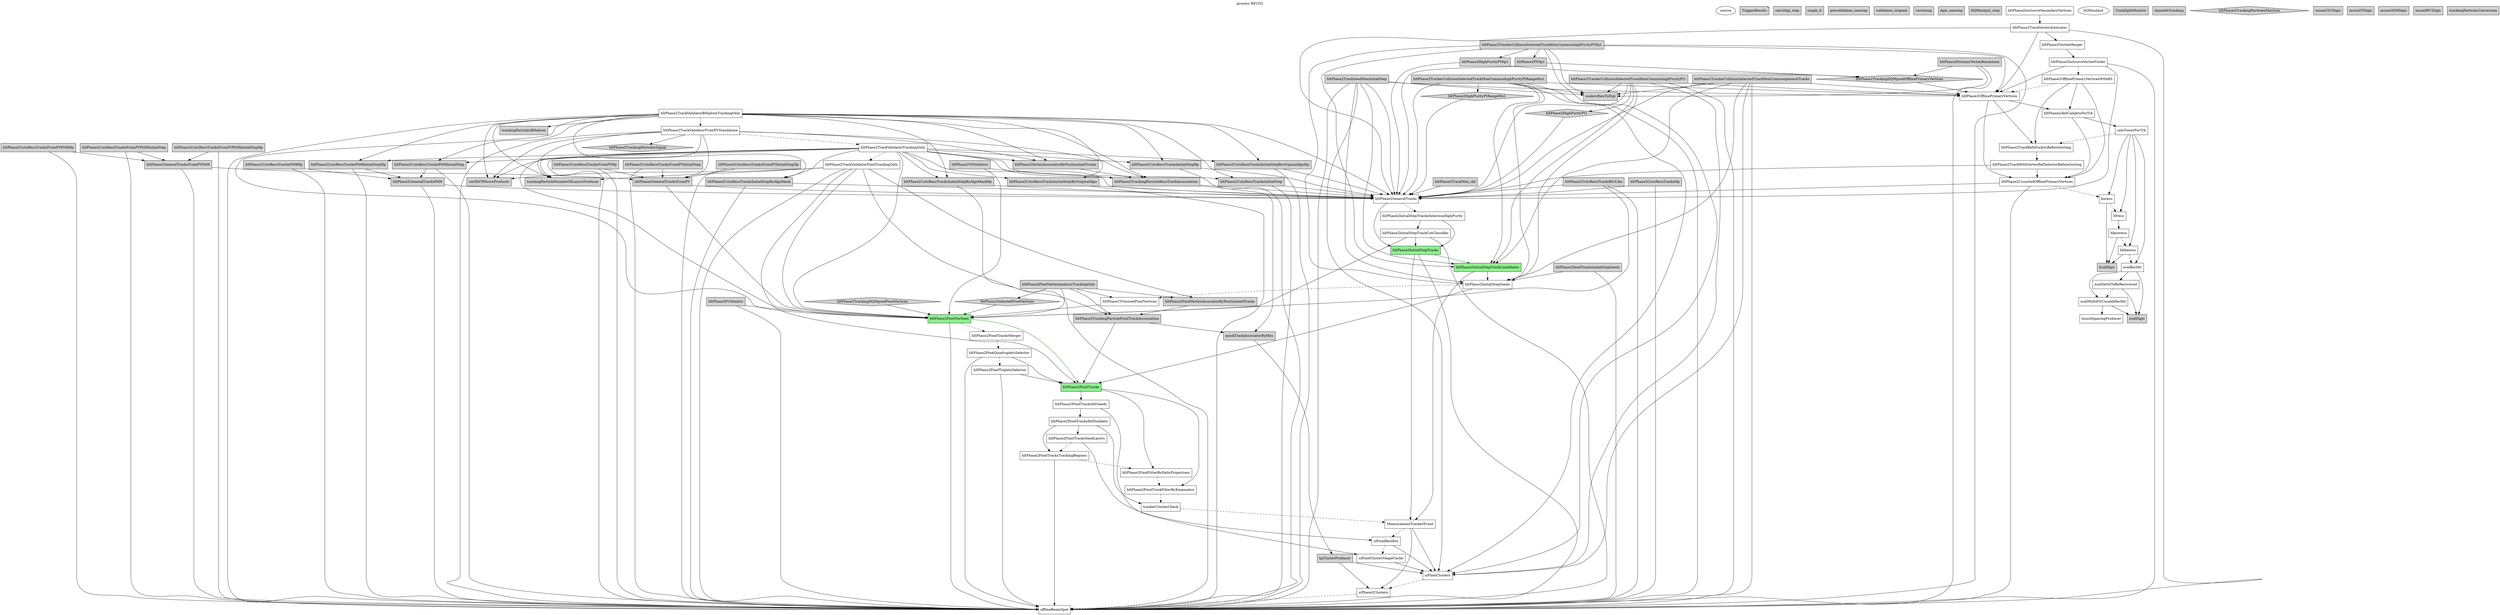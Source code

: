 digraph RECO2 {
graph [
label="process RECO2", labelloc=top];
0[color=black, fillcolor=white, label=source, shape=oval, style=filled, tooltip=PoolSource];
1[color=black, fillcolor=lightgrey, label=TriggerResults, shape=note, style=filled, tooltip=TriggerResultInserter];
2[color=black, fillcolor=lightgrey, label=raw2digi_step, shape=box, style=filled, tooltip=PathStatusInserter];
3[color=black, fillcolor=lightgrey, label=single_it, shape=box, style=filled, tooltip=PathStatusInserter];
4[color=black, fillcolor=lightgrey, label=prevalidation_onestep, shape=box, style=filled, tooltip=PathStatusInserter];
5[color=black, fillcolor=lightgrey, label=validation_original, shape=box, style=filled, tooltip=PathStatusInserter];
6[color=black, fillcolor=lightgrey, label=vertexing, shape=box, style=filled, tooltip=PathStatusInserter];
7[color=black, fillcolor=lightgrey, label=dqm_onestep, shape=box, style=filled, tooltip=EndPathStatusInserter];
8[color=black, fillcolor=lightgrey, label=DQMoutput_step, shape=box, style=filled, tooltip=EndPathStatusInserter];
9[color=black, fillcolor=white, label=offlineBeamSpot, shape=box, style=filled, tooltip=BeamSpotProducer];
10[color=black, fillcolor=white, label=siPhase2Clusters, shape=box, style=filled, tooltip=Phase2TrackerClusterizer];
11[color=black, fillcolor=white, label=siPixelClusters, shape=box, style=filled, tooltip=SiPixelClusterProducer];
12[color=black, fillcolor=white, label=siPixelClusterShapeCache, shape=box, style=filled, tooltip=SiPixelClusterShapeCacheProducer];
13[color=black, fillcolor=white, label=siPixelRecHits, shape=box, style=filled, tooltip=SiPixelRecHitConverter];
14[color=black, fillcolor=white, label=MeasurementTrackerEvent, shape=box, style=filled, tooltip=MeasurementTrackerEventProducer];
15[color=black, fillcolor=white, label=trackerClusterCheck, shape=box, style=filled, tooltip=ClusterCheckerEDProducer];
16[color=black, fillcolor=white, label=hltPhase2PixelTrackFilterByKinematics, shape=box, style=filled, tooltip=PixelTrackFilterByKinematicsProducer];
17[color=black, fillcolor=white, label=hltPhase2PixelFitterByHelixProjections, shape=box, style=filled, tooltip=PixelFitterByHelixProjectionsProducer];
18[color=black, fillcolor=white, label=hltPhase2PixelTracksTrackingRegions, shape=box, style=filled, tooltip=GlobalTrackingRegionFromBeamSpotEDProducer];
19[color=black, fillcolor=white, label=hltPhase2PixelTracksSeedLayers, shape=box, style=filled, tooltip=SeedingLayersEDProducer];
20[color=black, fillcolor=white, label=hltPhase2PixelTracksHitDoublets, shape=box, style=filled, tooltip=HitPairEDProducer];
21[color=black, fillcolor=white, label=hltPhase2PixelTracksHitSeeds, shape=box, style=filled, tooltip=CAHitQuadrupletEDProducer];
22[color=black, fillcolor=lightgreen, label=hltPhase2PixelTracks, shape=box, style=filled, tooltip=PixelTrackProducer];
23[color=black, fillcolor=white, label=hltPhase2PixelTripletsSelector, shape=box, style=filled, tooltip=RecoTrackViewRefSelector];
24[color=black, fillcolor=white, label=hltPhase2PixelQuadrupletsSelector, shape=box, style=filled, tooltip=RecoTrackViewRefSelector];
25[color=black, fillcolor=white, label=hltPhase2PixelTracksMerger, shape=box, style=filled, tooltip=TrackListMerger];
26[color=black, fillcolor=lightgreen, label=hltPhase2PixelVertices, shape=box, style=filled, tooltip=PixelVertexProducer];
27[color=black, fillcolor=white, label=hltPhase2TrimmedPixelVertices, shape=box, style=filled, tooltip=PixelVertexCollectionTrimmer];
28[color=black, fillcolor=white, label=hltPhase2InitialStepSeeds, shape=box, style=filled, tooltip=SeedGeneratorFromProtoTracksEDProducer];
29[color=black, fillcolor=lightgreen, label=hltPhase2InitialStepTrackCandidates, shape=box, style=filled, tooltip=CkfTrackCandidateMaker];
30[color=black, fillcolor=lightgreen, label=hltPhase2InitialStepTracks, shape=box, style=filled, tooltip=TrackProducer];
31[color=black, fillcolor=white, label=hltPhase2InitialStepTrackCutClassifier, shape=box, style=filled, tooltip=TrackCutClassifier];
32[color=black, fillcolor=white, label=hltPhase2InitialStepTracksSelectionHighPurity, shape=box, style=filled, tooltip=TrackCollectionFilterCloner];
33[color=black, fillcolor=white, label=hltPhase2GeneralTracks, shape=box, style=filled, tooltip=TrackListMerger];
34[color=black, fillcolor=white, label=hltPhase2TrackValidatorPixelTrackingOnly, shape=box, style=filled, tooltip=MultiTrackValidator];
35[color=black, fillcolor=white, label=hltPhase2TrackValidatorTrackingOnly, shape=box, style=filled, tooltip=MultiTrackValidator];
36[color=black, fillcolor=white, label=hltPhase2TrackValidatorFromPVStandalone, shape=box, style=filled, tooltip=MultiTrackValidator];
37[color=black, fillcolor=white, label=hltPhase2TrackValidatorBHadronTrackingOnly, shape=box, style=filled, tooltip=MultiTrackValidator];
38[color=black, fillcolor=white, label=bunchSpacingProducer, shape=box, style=filled, tooltip=BunchSpacingProducer];
39[color=black, fillcolor=white, label=ecalMultiFitUncalibRecHit, shape=box, style=filled, tooltip=EcalUncalibRecHitProducer];
40[color=black, fillcolor=white, label=ecalDetIdToBeRecovered, shape=box, style=filled, tooltip=EcalDetIdToBeRecoveredProducer];
41[color=black, fillcolor=white, label=ecalRecHit, shape=box, style=filled, tooltip=EcalRecHitProducer];
42[color=black, fillcolor=white, label=hbhereco, shape=box, style=filled, tooltip=HBHEPhase1Reconstructor];
43[color=black, fillcolor=white, label=hfprereco, shape=box, style=filled, tooltip=HFPreReconstructor];
44[color=black, fillcolor=white, label=hfreco, shape=box, style=filled, tooltip=HFPhase1Reconstructor];
45[color=black, fillcolor=white, label=horeco, shape=box, style=filled, tooltip=HcalHitReconstructor];
46[color=black, fillcolor=white, label=hltPhase2UnsortedOfflinePrimaryVertices, shape=box, style=filled, tooltip=PrimaryVertexProducer];
47[color=black, fillcolor=white, label=hltPhase2TrackWithVertexRefSelectorBeforeSorting, shape=box, style=filled, tooltip=TrackWithVertexRefSelector];
48[color=black, fillcolor=white, label=hltPhase2TrackRefsForJetsBeforeSorting, shape=box, style=filled, tooltip=ChargedRefCandidateProducer];
49[color=black, fillcolor=white, label=caloTowerForTrk, shape=box, style=filled, tooltip=CaloTowersCreator];
50[color=black, fillcolor=white, label=hltPhase2Ak4CaloJetsForTrk, shape=box, style=filled, tooltip=FastjetJetProducer];
51[color=black, fillcolor=white, label=hltPhase2OfflinePrimaryVertices, shape=box, style=filled, tooltip=RecoChargedRefCandidatePrimaryVertexSorter];
52[color=black, fillcolor=white, label=hltPhase2OfflinePrimaryVerticesWithBS, shape=box, style=filled, tooltip=RecoChargedRefCandidatePrimaryVertexSorter];
53[color=black, fillcolor=white, label=hltPhase2InclusiveVertexFinder, shape=box, style=filled, tooltip=InclusiveVertexFinder];
54[color=black, fillcolor=white, label=hltPhase2VertexMerger, shape=box, style=filled, tooltip=VertexMerger];
55[color=black, fillcolor=white, label=hltPhase2TrackVertexArbitrator, shape=box, style=filled, tooltip=TrackVertexArbitrator];
56[color=black, fillcolor=white, label=hltPhase2InclusiveSecondaryVertices, shape=box, style=filled, tooltip=VertexMerger];
57[color=black, fillcolor=white, label=DQMoutput, shape=oval, style=filled, tooltip=DQMRootOutputModule];
58[color=black, fillcolor=lightgrey, label=TrackSplitMonitor, shape=box, style=filled, tooltip=TrackSplittingMonitor];
59[color=black, fillcolor=lightgrey, label=dqmInfoTracking, shape=box, style=filled, tooltip=DQMEventInfo];
60[color=black, fillcolor=lightgrey, label=ecalDigis, shape=box, style=filled, tooltip=EcalRawToDigi];
61[color=black, fillcolor=lightgrey, label=hcalDigis, shape=box, style=filled, tooltip=HcalRawToDigi];
62[color=black, fillcolor=lightgrey, label=hltPhase2CutsRecoTracksBtvLike, shape=box, style=filled, tooltip=RecoTrackViewRefSelector];
63[color=black, fillcolor=lightgrey, label=hltPhase2CutsRecoTracksFromPVHp, shape=box, style=filled, tooltip=RecoTrackViewRefSelector];
64[color=black, fillcolor=lightgrey, label=hltPhase2CutsRecoTracksFromPVInitialStep, shape=box, style=filled, tooltip=RecoTrackViewRefSelector];
65[color=black, fillcolor=lightgrey, label=hltPhase2CutsRecoTracksFromPVInitialStepHp, shape=box, style=filled, tooltip=RecoTrackViewRefSelector];
66[color=black, fillcolor=lightgrey, label=hltPhase2CutsRecoTracksFromPVPt09Hp, shape=box, style=filled, tooltip=RecoTrackViewRefSelector];
67[color=black, fillcolor=lightgrey, label=hltPhase2CutsRecoTracksFromPVPt09InitialStep, shape=box, style=filled, tooltip=RecoTrackViewRefSelector];
68[color=black, fillcolor=lightgrey, label=hltPhase2CutsRecoTracksFromPVPt09InitialStepHp, shape=box, style=filled, tooltip=RecoTrackViewRefSelector];
69[color=black, fillcolor=lightgrey, label=hltPhase2CutsRecoTracksHp, shape=box, style=filled, tooltip=RecoTrackViewRefSelector];
70[color=black, fillcolor=lightgrey, label=hltPhase2CutsRecoTracksInitialStep, shape=box, style=filled, tooltip=RecoTrackViewRefSelector];
71[color=black, fillcolor=lightgrey, label=hltPhase2CutsRecoTracksInitialStepByAlgoMask, shape=box, style=filled, tooltip=RecoTrackViewRefSelector];
72[color=black, fillcolor=lightgrey, label=hltPhase2CutsRecoTracksInitialStepByAlgoMaskHp, shape=box, style=filled, tooltip=RecoTrackViewRefSelector];
73[color=black, fillcolor=lightgrey, label=hltPhase2CutsRecoTracksInitialStepByOriginalAlgo, shape=box, style=filled, tooltip=RecoTrackViewRefSelector];
74[color=black, fillcolor=lightgrey, label=hltPhase2CutsRecoTracksInitialStepByOriginalAlgoHp, shape=box, style=filled, tooltip=RecoTrackViewRefSelector];
75[color=black, fillcolor=lightgrey, label=hltPhase2CutsRecoTracksInitialStepHp, shape=box, style=filled, tooltip=RecoTrackViewRefSelector];
76[color=black, fillcolor=lightgrey, label=hltPhase2CutsRecoTracksPt09Hp, shape=box, style=filled, tooltip=RecoTrackViewRefSelector];
77[color=black, fillcolor=lightgrey, label=hltPhase2CutsRecoTracksPt09InitialStep, shape=box, style=filled, tooltip=RecoTrackViewRefSelector];
78[color=black, fillcolor=lightgrey, label=hltPhase2CutsRecoTracksPt09InitialStepHp, shape=box, style=filled, tooltip=RecoTrackViewRefSelector];
79[color=black, fillcolor=lightgrey, label=hltPhase2GeneralTracksFromPV, shape=box, style=filled, tooltip=TrackWithVertexRefSelector];
80[color=black, fillcolor=lightgrey, label=hltPhase2GeneralTracksFromPVPt09, shape=box, style=filled, tooltip=RecoTrackViewRefSelector];
81[color=black, fillcolor=lightgrey, label=hltPhase2GeneralTracksPt09, shape=box, style=filled, tooltip=RecoTrackViewRefSelector];
82[color=black, fillcolor=lightgrey, label=hltPhase2HighPurityPV0p1, shape=box, style=filled, tooltip=TrackWithVertexSelector];
83[color=black, fillcolor=lightgrey, label=hltPhase2HighPurityPt1, shape=diamond, style=filled, tooltip=TrackSelector];
84[color=black, fillcolor=lightgrey, label=hltPhase2HighPurityPtRange0to1, shape=diamond, style=filled, tooltip=TrackSelector];
85[color=black, fillcolor=lightgrey, label=hltPhase2PV0p1, shape=box, style=filled, tooltip=TrackWithVertexSelector];
86[color=black, fillcolor=lightgrey, label=hltPhase2PixelVertexAnalysisTrackingOnly, shape=box, style=filled, tooltip=PrimaryVertexAnalyzer4PUSlimmed];
87[color=black, fillcolor=lightgrey, label=hltPhase2PixelVertexAssociatorByPositionAndTracks, shape=box, style=filled, tooltip=VertexAssociatorByPositionAndTracksProducer];
88[color=black, fillcolor=lightgrey, label=hltPhase2PrimaryVertexResolution, shape=box, style=filled, tooltip=PrimaryVertexResolution];
89[color=black, fillcolor=lightgrey, label=hltPhase2PvMonitor, shape=box, style=filled, tooltip=PrimaryVertexMonitor];
90[color=black, fillcolor=lightgrey, label=hltPhase2SeedTracksinitialStepSeeds, shape=box, style=filled, tooltip=TrackFromSeedProducer];
91[color=black, fillcolor=lightgrey, label=hltPhase2SelectedPixelVertices, shape=diamond, style=filled, tooltip=VertexSelector];
92[color=black, fillcolor=lightgrey, label=hltPhase2TrackMon_ckf, shape=box, style=filled, tooltip=TrackEfficiencyMonitor];
93[color=black, fillcolor=lightgrey, label=hltPhase2TrackSeedMoninitialStep, shape=box, style=filled, tooltip=TrackingMonitor];
94[color=black, fillcolor=lightgrey, label=hltPhase2TrackerCollisionSelectedTrackMonCommongeneralTracks, shape=box, style=filled, tooltip=TrackingMonitor];
95[color=black, fillcolor=lightgrey, label=hltPhase2TrackerCollisionSelectedTrackMonCommonhighPurityPV0p1, shape=box, style=filled, tooltip=TrackingMonitor];
96[color=black, fillcolor=lightgrey, label=hltPhase2TrackerCollisionSelectedTrackMonCommonhighPurityPt1, shape=box, style=filled, tooltip=TrackingMonitor];
97[color=black, fillcolor=lightgrey, label=hltPhase2TrackerCollisionSelectedTrackMonCommonhighPurityPtRange0to1, shape=box, style=filled, tooltip=TrackingMonitor];
98[color=black, fillcolor=lightgrey, label=hltPhase2TrackingDQMgoodOfflinePrimaryVertices, shape=diamond, style=filled, tooltip=VertexSelector];
99[color=black, fillcolor=lightgrey, label=hltPhase2TrackingDQMgoodPixelVertices, shape=diamond, style=filled, tooltip=VertexSelector];
100[color=black, fillcolor=lightgrey, label=hltPhase2TrackingParticlePixelTrackAsssociation, shape=box, style=filled, tooltip=TrackAssociatorEDProducer];
101[color=black, fillcolor=lightgrey, label=hltPhase2TrackingParticleRecoTrackAsssociation, shape=box, style=filled, tooltip=TrackAssociatorEDProducer];
102[color=black, fillcolor=lightgrey, label=hltPhase2TrackingParticlesElectron, shape=diamond, style=filled, tooltip=TrackingParticleRefSelector];
103[color=black, fillcolor=lightgrey, label=hltPhase2TrackingParticlesSignal, shape=diamond, style=filled, tooltip=TrackingParticleRefSelector];
104[color=black, fillcolor=lightgrey, label=hltPhase2V0Validator, shape=box, style=filled, tooltip=V0Validator];
105[color=black, fillcolor=lightgrey, label=hltPhase2VertexAssociatorByPositionAndTracks, shape=box, style=filled, tooltip=VertexAssociatorByPositionAndTracksProducer];
106[color=black, fillcolor=lightgrey, label=muonCSCDigis, shape=box, style=filled, tooltip=CSCDCCUnpacker];
107[color=black, fillcolor=lightgrey, label=muonDTDigis, shape=box, style=filled, tooltip=DTuROSRawToDigi];
108[color=black, fillcolor=lightgrey, label=muonGEMDigis, shape=box, style=filled, tooltip=GEMRawToDigiModule];
109[color=black, fillcolor=lightgrey, label=muonRPCDigis, shape=box, style=filled, tooltip=RPCUnpackingModule];
110[color=black, fillcolor=lightgrey, label=quickTrackAssociatorByHits, shape=box, style=filled, tooltip=QuickTrackAssociatorByHitsProducer];
111[color=black, fillcolor=lightgrey, label=scalersRawToDigi, shape=box, style=filled, tooltip=ScalersRawToDigi];
112[color=black, fillcolor=lightgrey, label=simHitTPAssocProducer, shape=box, style=filled, tooltip=SimHitTPAssociationProducer];
113[color=black, fillcolor=lightgrey, label=tpClusterProducer, shape=box, style=filled, tooltip=ClusterTPAssociationProducer];
114[color=black, fillcolor=lightgrey, label=trackingParticleNumberOfLayersProducer, shape=box, style=filled, tooltip=TrackingParticleNumberOfLayersProducer];
115[color=black, fillcolor=lightgrey, label=trackingParticlesBHadron, shape=box, style=filled, tooltip=TrackingParticleBHadronRefSelector];
116[color=black, fillcolor=lightgrey, label=trackingParticlesConversion, shape=box, style=filled, tooltip=TrackingParticleConversionRefSelector];
10 -> 9[style=dashed];
11 -> 10[style=dashed];
12 -> 11;
13 -> 11;
13 -> 12[style=dashed];
14 -> 11;
14 -> 10;
14 -> 13[style=dashed];
15 -> 14[style=dashed];
16 -> 15[style=dashed];
17 -> 16[style=dashed];
18 -> 9;
18 -> 17[style=dashed];
19 -> 13;
19 -> 18[style=dashed];
20 -> 19;
20 -> 18;
20 -> 15;
21 -> 20;
21 -> 12;
22 -> 21;
22 -> 17;
22 -> 16;
23 -> 22;
23 -> 9;
24 -> 22;
24 -> 9;
24 -> 23[style=dashed];
25 -> 24[style=dashed];
26 -> 22[color=darkgreen];
26 -> 9;
26 -> 25[style=dashed];
27 -> 26;
28 -> 22;
28 -> 27[style=dashed];
29 -> 14;
29 -> 28;
30 -> 14;
30 -> 9;
30 -> 29[color=darkgreen];
31 -> 30;
31 -> 9;
31 -> 26;
32 -> 30;
32 -> 31;
33 -> 30;
33 -> 32[style=dashed];
34 -> 22;
34 -> 9;
34 -> 114;
34 -> 26;
34 -> 87;
34 -> 112;
34 -> 100;
35 -> 33;
35 -> 70;
35 -> 75;
35 -> 73;
35 -> 74;
35 -> 71;
35 -> 72;
35 -> 77;
35 -> 78;
35 -> 9;
35 -> 114;
35 -> 26;
35 -> 105;
35 -> 112;
35 -> 101;
35 -> 34[style=dashed];
36 -> 103;
36 -> 79;
36 -> 9;
36 -> 114;
36 -> 26;
36 -> 105;
36 -> 112;
36 -> 101;
36 -> 35[style=dashed];
37 -> 115;
37 -> 33;
37 -> 70;
37 -> 75;
37 -> 73;
37 -> 74;
37 -> 71;
37 -> 72;
37 -> 77;
37 -> 78;
37 -> 9;
37 -> 114;
37 -> 26;
37 -> 105;
37 -> 112;
37 -> 101;
37 -> 36[style=dashed];
39 -> 60;
39 -> 38;
40 -> 60;
40 -> 39[style=dashed];
41 -> 39;
41 -> 40;
41 -> 60;
42 -> 61;
42 -> 41[style=dashed];
43 -> 61;
43 -> 42[style=dashed];
44 -> 43;
45 -> 61;
45 -> 44[style=dashed];
46 -> 33;
46 -> 9;
46 -> 45[style=dashed];
47 -> 33;
47 -> 46;
48 -> 47;
49 -> 42;
49 -> 45;
49 -> 44;
49 -> 41;
49 -> 48[style=dashed];
50 -> 46;
50 -> 49;
51 -> 48;
51 -> 46;
51 -> 50;
52 -> 48;
52 -> 46;
52 -> 50;
52 -> 51[style=dashed];
53 -> 9;
53 -> 51;
53 -> 33;
53 -> 52[style=dashed];
54 -> 53;
55 -> 51;
55 -> 54;
55 -> 9;
55 -> 33;
56 -> 55;
62 -> 33;
62 -> 9;
62 -> 26;
63 -> 79;
63 -> 9;
64 -> 79;
64 -> 9;
65 -> 79;
65 -> 9;
66 -> 80;
66 -> 9;
67 -> 80;
67 -> 9;
68 -> 80;
68 -> 9;
69 -> 33;
69 -> 9;
70 -> 33;
70 -> 9;
71 -> 33;
71 -> 9;
72 -> 33;
72 -> 9;
73 -> 33;
73 -> 9;
74 -> 33;
74 -> 9;
75 -> 33;
75 -> 9;
76 -> 81;
76 -> 9;
77 -> 81;
77 -> 9;
78 -> 81;
78 -> 9;
79 -> 33;
79 -> 26;
80 -> 79;
80 -> 9;
81 -> 33;
81 -> 9;
82 -> 33;
82 -> 98;
83 -> 33;
84 -> 33;
85 -> 33;
85 -> 98;
86 -> 100;
86 -> 87;
86 -> 26;
86 -> 91;
86 -> 27;
87 -> 100;
88 -> 98;
88 -> 9;
88 -> 111;
89 -> 26;
89 -> 9;
90 -> 28;
90 -> 9;
91 -> 26;
92 -> 33;
93 -> 9;
93 -> 51;
93 -> 111;
93 -> 33;
93 -> 29;
93 -> 28;
93 -> 11;
94 -> 111;
94 -> 9;
94 -> 51;
94 -> 33;
94 -> 29;
94 -> 28;
94 -> 11;
95 -> 111;
95 -> 9;
95 -> 51;
95 -> 85;
95 -> 82;
95 -> 29;
95 -> 28;
95 -> 11;
96 -> 111;
96 -> 9;
96 -> 51;
96 -> 33;
96 -> 83;
96 -> 29;
96 -> 28;
96 -> 11;
97 -> 111;
97 -> 9;
97 -> 51;
97 -> 33;
97 -> 84;
97 -> 29;
97 -> 28;
97 -> 11;
98 -> 51;
99 -> 26;
100 -> 22;
100 -> 110;
101 -> 33;
101 -> 110;
104 -> 101;
104 -> 26;
105 -> 101;
110 -> 113;
113 -> 11;
113 -> 10;
}
